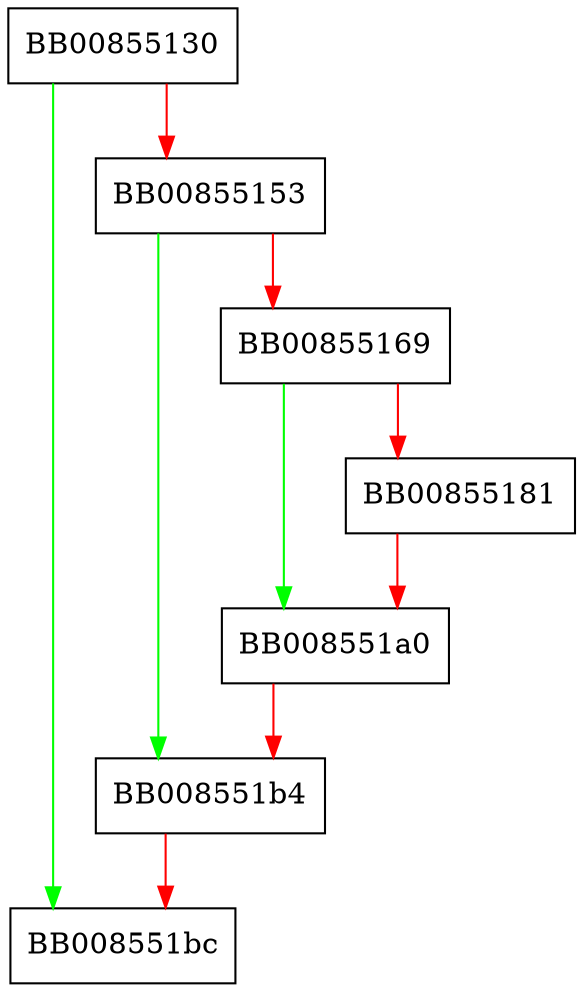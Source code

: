 digraph TS_ASN1_INTEGER_print_bio {
  node [shape="box"];
  graph [splines=ortho];
  BB00855130 -> BB008551bc [color="green"];
  BB00855130 -> BB00855153 [color="red"];
  BB00855153 -> BB008551b4 [color="green"];
  BB00855153 -> BB00855169 [color="red"];
  BB00855169 -> BB008551a0 [color="green"];
  BB00855169 -> BB00855181 [color="red"];
  BB00855181 -> BB008551a0 [color="red"];
  BB008551a0 -> BB008551b4 [color="red"];
  BB008551b4 -> BB008551bc [color="red"];
}